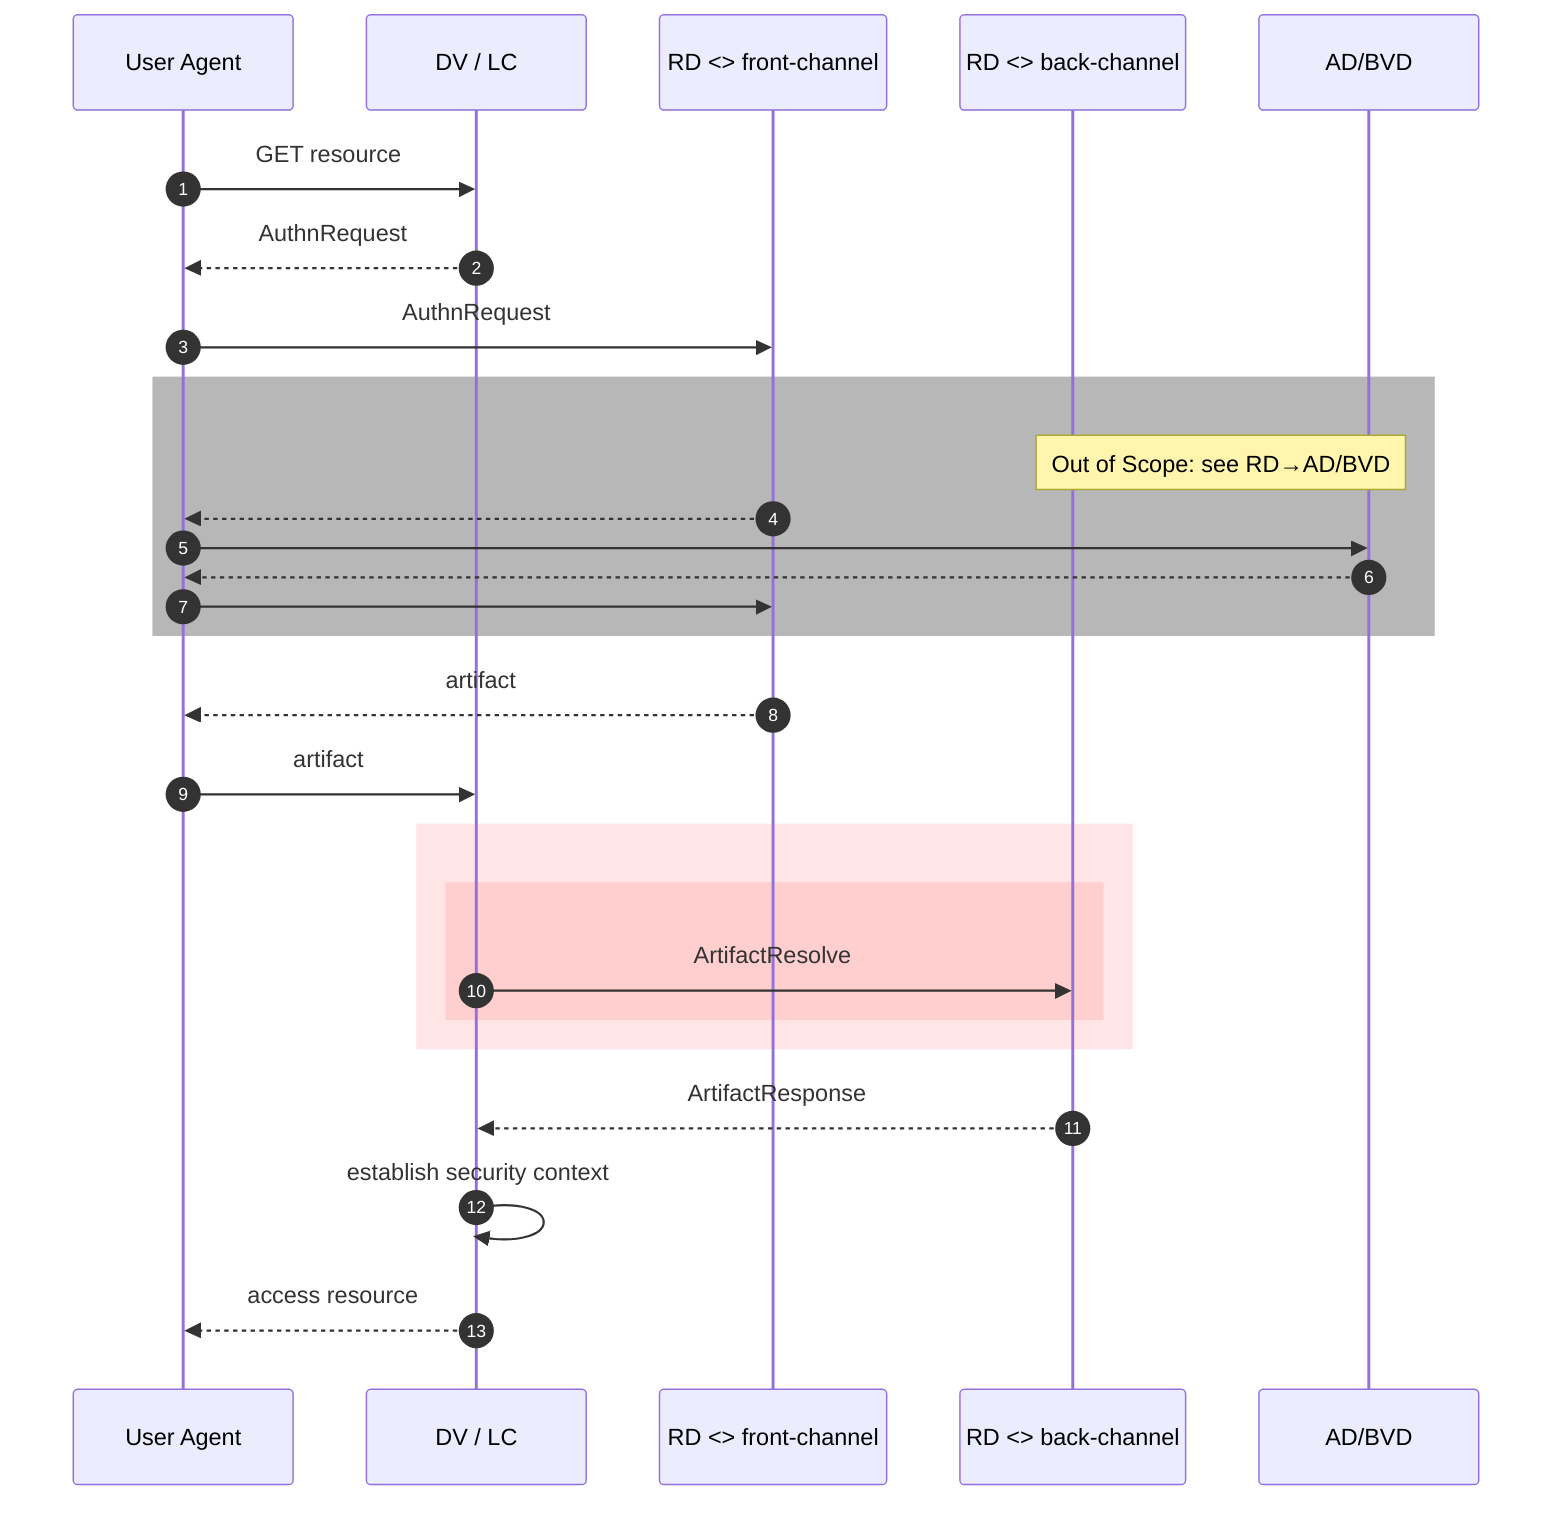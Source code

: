 %%{init: {
    "themeVariables": {"fontSize": "24px"},
    "sequence": {"boxMargin": 20}
}}%%
sequenceDiagram
autonumber
participant A as User Agent
participant B as DV / LC
participant C as RD <> front-channel
participant D as RD <> back-channel
participant E as AD/BVD
A->>B: GET resource
B-->>A: AuthnRequest
A->>C: AuthnRequest
rect rgba(75, 75, 75,.4)
    Note over D,E: Out of Scope: see RD#8594;AD/BVD
    C-->>A:
    A->>E:
    E-->>A:
    A->>C:
end
C-->>A: artifact
A->>B: artifact
rect rgba(255,0,0,.1)
rect rgba(255,0,0,.1)
    B->>D: ArtifactResolve
end
end
D-->>B: ArtifactResponse
B->>B: establish security context
B-->>A: access resource